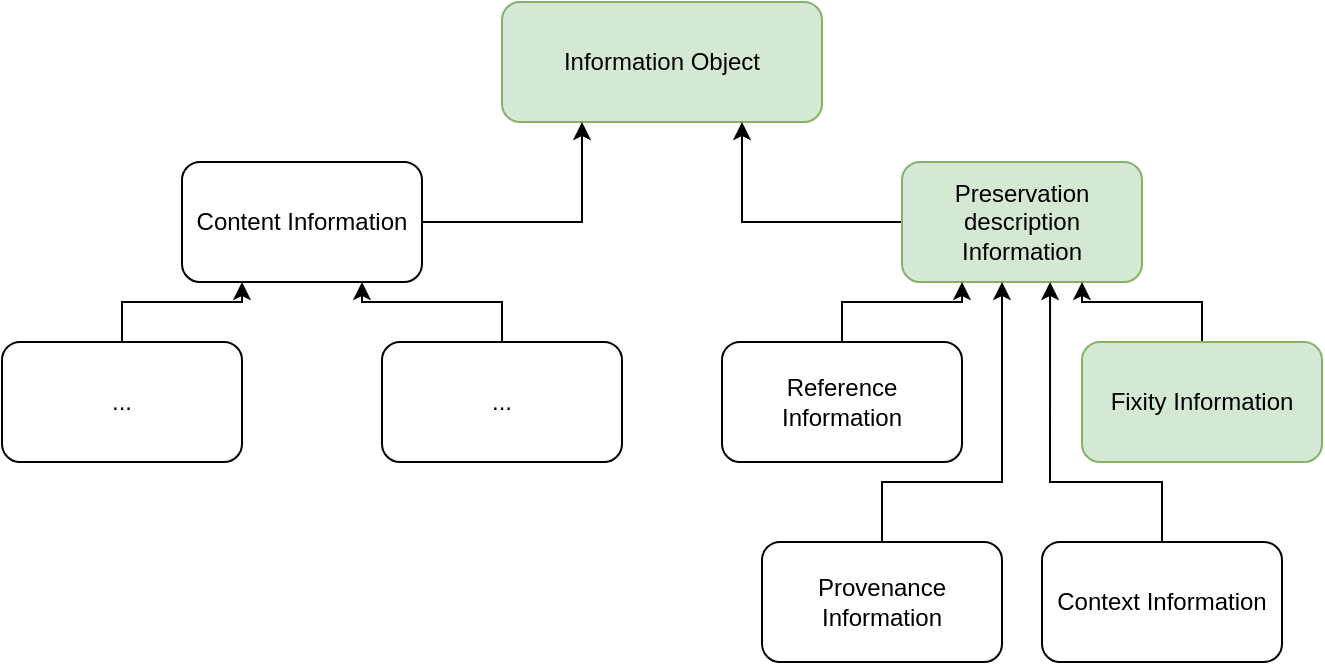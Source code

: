 <mxfile version="17.2.1" type="device"><diagram id="prtHgNgQTEPvFCAcTncT" name="Page-1"><mxGraphModel dx="1422" dy="754" grid="1" gridSize="10" guides="1" tooltips="1" connect="1" arrows="1" fold="1" page="1" pageScale="1" pageWidth="827" pageHeight="1169" math="0" shadow="0"><root><mxCell id="0"/><mxCell id="1" parent="0"/><mxCell id="32Zk0wQn9keyy3aGg9lk-1" value="Information Object" style="rounded=1;whiteSpace=wrap;html=1;fillColor=#d5e8d4;strokeColor=#82b366;" vertex="1" parent="1"><mxGeometry x="320" y="100" width="160" height="60" as="geometry"/></mxCell><mxCell id="32Zk0wQn9keyy3aGg9lk-18" style="edgeStyle=orthogonalEdgeStyle;rounded=0;orthogonalLoop=1;jettySize=auto;html=1;entryX=0.25;entryY=1;entryDx=0;entryDy=0;" edge="1" parent="1" source="32Zk0wQn9keyy3aGg9lk-2" target="32Zk0wQn9keyy3aGg9lk-1"><mxGeometry relative="1" as="geometry"/></mxCell><mxCell id="32Zk0wQn9keyy3aGg9lk-2" value="Content Information" style="rounded=1;whiteSpace=wrap;html=1;" vertex="1" parent="1"><mxGeometry x="160" y="180" width="120" height="60" as="geometry"/></mxCell><mxCell id="32Zk0wQn9keyy3aGg9lk-19" style="edgeStyle=orthogonalEdgeStyle;rounded=0;orthogonalLoop=1;jettySize=auto;html=1;entryX=0.75;entryY=1;entryDx=0;entryDy=0;" edge="1" parent="1" source="32Zk0wQn9keyy3aGg9lk-3" target="32Zk0wQn9keyy3aGg9lk-1"><mxGeometry relative="1" as="geometry"/></mxCell><mxCell id="32Zk0wQn9keyy3aGg9lk-3" value="Preservation description Information" style="rounded=1;whiteSpace=wrap;html=1;fillColor=#d5e8d4;strokeColor=#82b366;" vertex="1" parent="1"><mxGeometry x="520" y="180" width="120" height="60" as="geometry"/></mxCell><mxCell id="32Zk0wQn9keyy3aGg9lk-13" style="edgeStyle=orthogonalEdgeStyle;rounded=0;orthogonalLoop=1;jettySize=auto;html=1;entryX=0.25;entryY=1;entryDx=0;entryDy=0;" edge="1" parent="1" source="32Zk0wQn9keyy3aGg9lk-6" target="32Zk0wQn9keyy3aGg9lk-3"><mxGeometry relative="1" as="geometry"/></mxCell><mxCell id="32Zk0wQn9keyy3aGg9lk-6" value="Reference Information" style="rounded=1;whiteSpace=wrap;html=1;" vertex="1" parent="1"><mxGeometry x="430" y="270" width="120" height="60" as="geometry"/></mxCell><mxCell id="32Zk0wQn9keyy3aGg9lk-17" style="edgeStyle=orthogonalEdgeStyle;rounded=0;orthogonalLoop=1;jettySize=auto;html=1;entryX=0.25;entryY=1;entryDx=0;entryDy=0;" edge="1" parent="1" source="32Zk0wQn9keyy3aGg9lk-7" target="32Zk0wQn9keyy3aGg9lk-2"><mxGeometry relative="1" as="geometry"/></mxCell><mxCell id="32Zk0wQn9keyy3aGg9lk-7" value="..." style="rounded=1;whiteSpace=wrap;html=1;" vertex="1" parent="1"><mxGeometry x="70" y="270" width="120" height="60" as="geometry"/></mxCell><mxCell id="32Zk0wQn9keyy3aGg9lk-16" style="edgeStyle=orthogonalEdgeStyle;rounded=0;orthogonalLoop=1;jettySize=auto;html=1;entryX=0.75;entryY=1;entryDx=0;entryDy=0;" edge="1" parent="1" source="32Zk0wQn9keyy3aGg9lk-8" target="32Zk0wQn9keyy3aGg9lk-2"><mxGeometry relative="1" as="geometry"/></mxCell><mxCell id="32Zk0wQn9keyy3aGg9lk-8" value="..." style="rounded=1;whiteSpace=wrap;html=1;" vertex="1" parent="1"><mxGeometry x="260" y="270" width="120" height="60" as="geometry"/></mxCell><mxCell id="32Zk0wQn9keyy3aGg9lk-12" style="edgeStyle=orthogonalEdgeStyle;rounded=0;orthogonalLoop=1;jettySize=auto;html=1;exitX=0.5;exitY=0;exitDx=0;exitDy=0;entryX=0.75;entryY=1;entryDx=0;entryDy=0;" edge="1" parent="1" source="32Zk0wQn9keyy3aGg9lk-9" target="32Zk0wQn9keyy3aGg9lk-3"><mxGeometry relative="1" as="geometry"/></mxCell><mxCell id="32Zk0wQn9keyy3aGg9lk-9" value="Fixity Information" style="rounded=1;whiteSpace=wrap;html=1;fillColor=#d5e8d4;strokeColor=#82b366;" vertex="1" parent="1"><mxGeometry x="610" y="270" width="120" height="60" as="geometry"/></mxCell><mxCell id="32Zk0wQn9keyy3aGg9lk-14" style="edgeStyle=orthogonalEdgeStyle;rounded=0;orthogonalLoop=1;jettySize=auto;html=1;" edge="1" parent="1" source="32Zk0wQn9keyy3aGg9lk-10"><mxGeometry relative="1" as="geometry"><mxPoint x="570" y="240" as="targetPoint"/><Array as="points"><mxPoint x="510" y="340"/><mxPoint x="570" y="340"/><mxPoint x="570" y="240"/></Array></mxGeometry></mxCell><mxCell id="32Zk0wQn9keyy3aGg9lk-10" value="Provenance Information" style="rounded=1;whiteSpace=wrap;html=1;" vertex="1" parent="1"><mxGeometry x="450" y="370" width="120" height="60" as="geometry"/></mxCell><mxCell id="32Zk0wQn9keyy3aGg9lk-15" style="edgeStyle=orthogonalEdgeStyle;rounded=0;orthogonalLoop=1;jettySize=auto;html=1;entryX=0.617;entryY=1;entryDx=0;entryDy=0;entryPerimeter=0;" edge="1" parent="1" source="32Zk0wQn9keyy3aGg9lk-11" target="32Zk0wQn9keyy3aGg9lk-3"><mxGeometry relative="1" as="geometry"><Array as="points"><mxPoint x="650" y="340"/><mxPoint x="594" y="340"/></Array></mxGeometry></mxCell><mxCell id="32Zk0wQn9keyy3aGg9lk-11" value="Context Information" style="rounded=1;whiteSpace=wrap;html=1;" vertex="1" parent="1"><mxGeometry x="590" y="370" width="120" height="60" as="geometry"/></mxCell></root></mxGraphModel></diagram></mxfile>